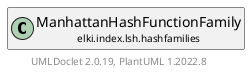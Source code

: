 @startuml
    remove .*\.(Instance|Par|Parameterizer|Factory)$
    set namespaceSeparator none
    hide empty fields
    hide empty methods

    class "<size:14>ManhattanHashFunctionFamily.Par\n<size:10>elki.index.lsh.hashfamilies" as elki.index.lsh.hashfamilies.ManhattanHashFunctionFamily.Par [[ManhattanHashFunctionFamily.Par.html]] {
        +make(): ManhattanHashFunctionFamily
    }

    abstract class "<size:14>AbstractProjectedHashFunctionFamily.Par\n<size:10>elki.index.lsh.hashfamilies" as elki.index.lsh.hashfamilies.AbstractProjectedHashFunctionFamily.Par [[AbstractProjectedHashFunctionFamily.Par.html]]
    class "<size:14>ManhattanHashFunctionFamily\n<size:10>elki.index.lsh.hashfamilies" as elki.index.lsh.hashfamilies.ManhattanHashFunctionFamily [[ManhattanHashFunctionFamily.html]]

    elki.index.lsh.hashfamilies.AbstractProjectedHashFunctionFamily.Par <|-- elki.index.lsh.hashfamilies.ManhattanHashFunctionFamily.Par
    elki.index.lsh.hashfamilies.ManhattanHashFunctionFamily +-- elki.index.lsh.hashfamilies.ManhattanHashFunctionFamily.Par

    center footer UMLDoclet 2.0.19, PlantUML 1.2022.8
@enduml
